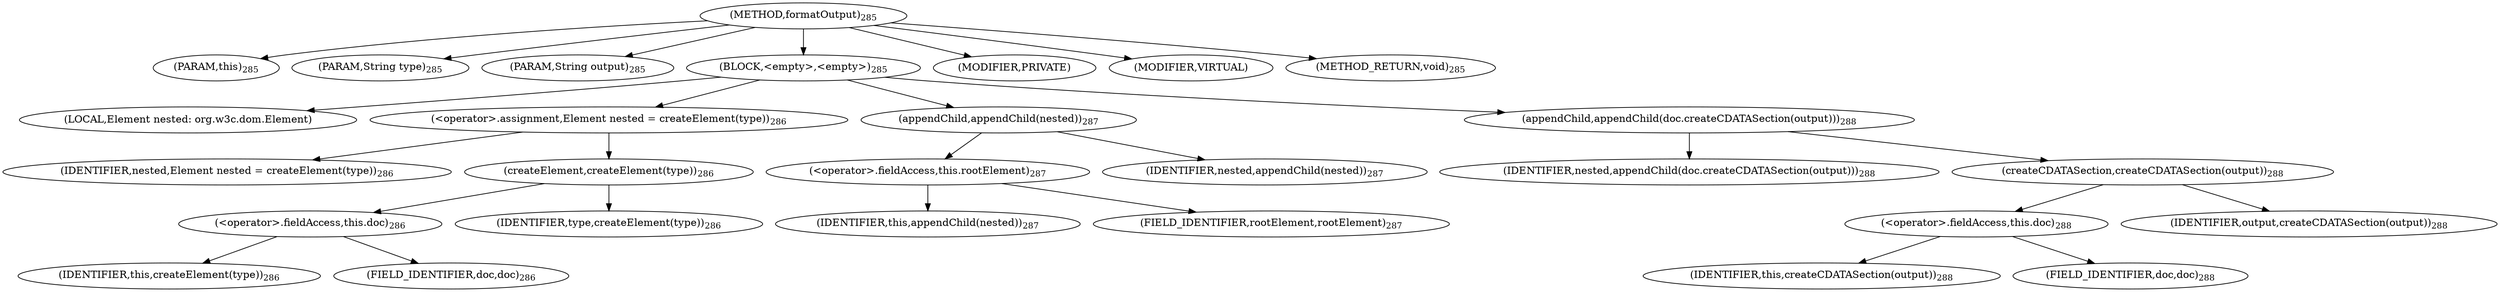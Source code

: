 digraph "formatOutput" {  
"670" [label = <(METHOD,formatOutput)<SUB>285</SUB>> ]
"671" [label = <(PARAM,this)<SUB>285</SUB>> ]
"672" [label = <(PARAM,String type)<SUB>285</SUB>> ]
"673" [label = <(PARAM,String output)<SUB>285</SUB>> ]
"674" [label = <(BLOCK,&lt;empty&gt;,&lt;empty&gt;)<SUB>285</SUB>> ]
"675" [label = <(LOCAL,Element nested: org.w3c.dom.Element)> ]
"676" [label = <(&lt;operator&gt;.assignment,Element nested = createElement(type))<SUB>286</SUB>> ]
"677" [label = <(IDENTIFIER,nested,Element nested = createElement(type))<SUB>286</SUB>> ]
"678" [label = <(createElement,createElement(type))<SUB>286</SUB>> ]
"679" [label = <(&lt;operator&gt;.fieldAccess,this.doc)<SUB>286</SUB>> ]
"680" [label = <(IDENTIFIER,this,createElement(type))<SUB>286</SUB>> ]
"681" [label = <(FIELD_IDENTIFIER,doc,doc)<SUB>286</SUB>> ]
"682" [label = <(IDENTIFIER,type,createElement(type))<SUB>286</SUB>> ]
"683" [label = <(appendChild,appendChild(nested))<SUB>287</SUB>> ]
"684" [label = <(&lt;operator&gt;.fieldAccess,this.rootElement)<SUB>287</SUB>> ]
"685" [label = <(IDENTIFIER,this,appendChild(nested))<SUB>287</SUB>> ]
"686" [label = <(FIELD_IDENTIFIER,rootElement,rootElement)<SUB>287</SUB>> ]
"687" [label = <(IDENTIFIER,nested,appendChild(nested))<SUB>287</SUB>> ]
"688" [label = <(appendChild,appendChild(doc.createCDATASection(output)))<SUB>288</SUB>> ]
"689" [label = <(IDENTIFIER,nested,appendChild(doc.createCDATASection(output)))<SUB>288</SUB>> ]
"690" [label = <(createCDATASection,createCDATASection(output))<SUB>288</SUB>> ]
"691" [label = <(&lt;operator&gt;.fieldAccess,this.doc)<SUB>288</SUB>> ]
"692" [label = <(IDENTIFIER,this,createCDATASection(output))<SUB>288</SUB>> ]
"693" [label = <(FIELD_IDENTIFIER,doc,doc)<SUB>288</SUB>> ]
"694" [label = <(IDENTIFIER,output,createCDATASection(output))<SUB>288</SUB>> ]
"695" [label = <(MODIFIER,PRIVATE)> ]
"696" [label = <(MODIFIER,VIRTUAL)> ]
"697" [label = <(METHOD_RETURN,void)<SUB>285</SUB>> ]
  "670" -> "671" 
  "670" -> "672" 
  "670" -> "673" 
  "670" -> "674" 
  "670" -> "695" 
  "670" -> "696" 
  "670" -> "697" 
  "674" -> "675" 
  "674" -> "676" 
  "674" -> "683" 
  "674" -> "688" 
  "676" -> "677" 
  "676" -> "678" 
  "678" -> "679" 
  "678" -> "682" 
  "679" -> "680" 
  "679" -> "681" 
  "683" -> "684" 
  "683" -> "687" 
  "684" -> "685" 
  "684" -> "686" 
  "688" -> "689" 
  "688" -> "690" 
  "690" -> "691" 
  "690" -> "694" 
  "691" -> "692" 
  "691" -> "693" 
}
